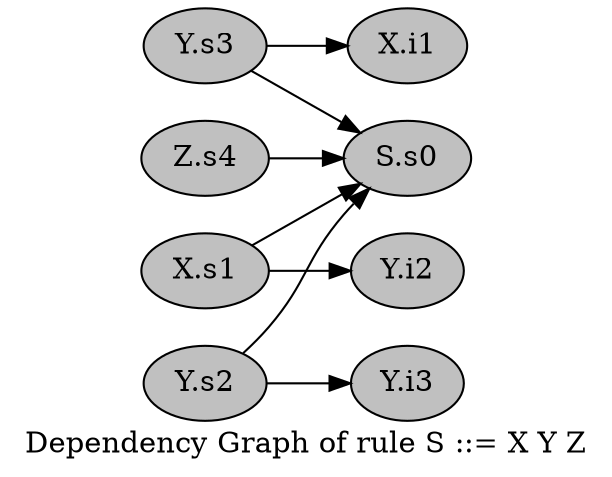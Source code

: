 digraph G {
graph [
label="Dependency Graph of rule S ::= X Y Z", rankdir="LR", ratio="compress"];
node [
color="black", fillcolor="gray", shape="ellipse", style="filled"];
0[label="X.i1"];
1[label="Y.s3"];
2[label="S.s0"];
3[label="X.s1"];
4[label="Y.s2"];
5[label="Z.s4"];
6[label="Y.i2"];
7[label="Y.i3"];
1->0 ;
1->2 ;
3->2 ;
3->6 ;
4->2 ;
4->7 ;
5->2 ;
}
